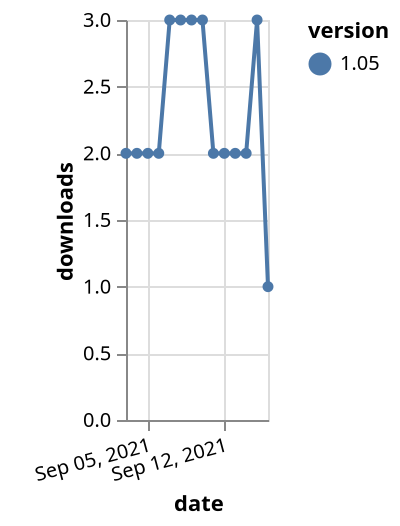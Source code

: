 {"$schema": "https://vega.github.io/schema/vega-lite/v5.json", "description": "A simple bar chart with embedded data.", "data": {"values": [{"date": "2021-09-03", "total": 2253, "delta": 2, "version": "1.05"}, {"date": "2021-09-04", "total": 2255, "delta": 2, "version": "1.05"}, {"date": "2021-09-05", "total": 2257, "delta": 2, "version": "1.05"}, {"date": "2021-09-06", "total": 2259, "delta": 2, "version": "1.05"}, {"date": "2021-09-07", "total": 2262, "delta": 3, "version": "1.05"}, {"date": "2021-09-08", "total": 2265, "delta": 3, "version": "1.05"}, {"date": "2021-09-09", "total": 2268, "delta": 3, "version": "1.05"}, {"date": "2021-09-10", "total": 2271, "delta": 3, "version": "1.05"}, {"date": "2021-09-11", "total": 2273, "delta": 2, "version": "1.05"}, {"date": "2021-09-12", "total": 2275, "delta": 2, "version": "1.05"}, {"date": "2021-09-13", "total": 2277, "delta": 2, "version": "1.05"}, {"date": "2021-09-14", "total": 2279, "delta": 2, "version": "1.05"}, {"date": "2021-09-15", "total": 2282, "delta": 3, "version": "1.05"}, {"date": "2021-09-16", "total": 2283, "delta": 1, "version": "1.05"}]}, "width": "container", "mark": {"type": "line", "point": {"filled": true}}, "encoding": {"x": {"field": "date", "type": "temporal", "timeUnit": "yearmonthdate", "title": "date", "axis": {"labelAngle": -15}}, "y": {"field": "delta", "type": "quantitative", "title": "downloads"}, "color": {"field": "version", "type": "nominal"}, "tooltip": {"field": "delta"}}}